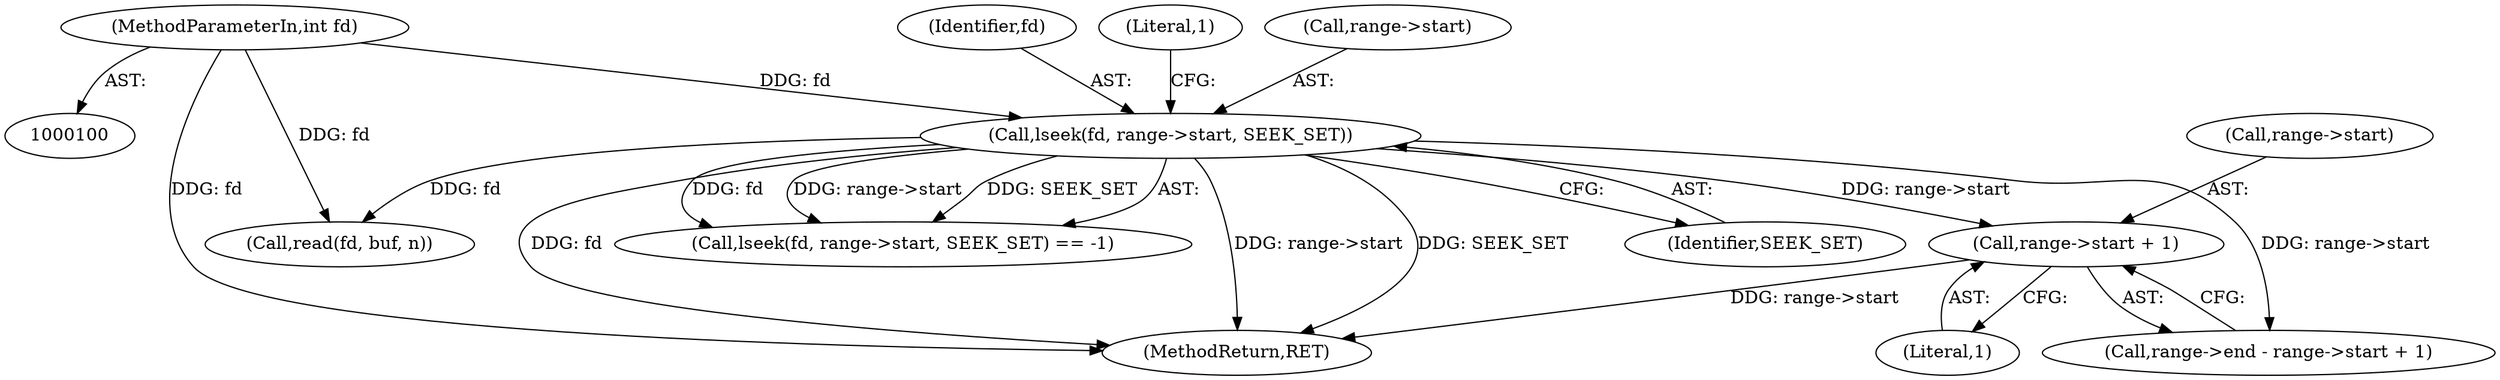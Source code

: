 digraph "1_src_142cfc82b932bc211218fbd7bdda8c7ce83f19df@pointer" {
"1000127" [label="(Call,range->start + 1)"];
"1000111" [label="(Call,lseek(fd, range->start, SEEK_SET))"];
"1000101" [label="(MethodParameterIn,int fd)"];
"1000113" [label="(Call,range->start)"];
"1000116" [label="(Identifier,SEEK_SET)"];
"1000128" [label="(Call,range->start)"];
"1000112" [label="(Identifier,fd)"];
"1000111" [label="(Call,lseek(fd, range->start, SEEK_SET))"];
"1000110" [label="(Call,lseek(fd, range->start, SEEK_SET) == -1)"];
"1000131" [label="(Literal,1)"];
"1000162" [label="(MethodReturn,RET)"];
"1000101" [label="(MethodParameterIn,int fd)"];
"1000145" [label="(Call,read(fd, buf, n))"];
"1000127" [label="(Call,range->start + 1)"];
"1000118" [label="(Literal,1)"];
"1000123" [label="(Call,range->end - range->start + 1)"];
"1000127" -> "1000123"  [label="AST: "];
"1000127" -> "1000131"  [label="CFG: "];
"1000128" -> "1000127"  [label="AST: "];
"1000131" -> "1000127"  [label="AST: "];
"1000123" -> "1000127"  [label="CFG: "];
"1000127" -> "1000162"  [label="DDG: range->start"];
"1000111" -> "1000127"  [label="DDG: range->start"];
"1000111" -> "1000110"  [label="AST: "];
"1000111" -> "1000116"  [label="CFG: "];
"1000112" -> "1000111"  [label="AST: "];
"1000113" -> "1000111"  [label="AST: "];
"1000116" -> "1000111"  [label="AST: "];
"1000118" -> "1000111"  [label="CFG: "];
"1000111" -> "1000162"  [label="DDG: fd"];
"1000111" -> "1000162"  [label="DDG: range->start"];
"1000111" -> "1000162"  [label="DDG: SEEK_SET"];
"1000111" -> "1000110"  [label="DDG: fd"];
"1000111" -> "1000110"  [label="DDG: range->start"];
"1000111" -> "1000110"  [label="DDG: SEEK_SET"];
"1000101" -> "1000111"  [label="DDG: fd"];
"1000111" -> "1000123"  [label="DDG: range->start"];
"1000111" -> "1000145"  [label="DDG: fd"];
"1000101" -> "1000100"  [label="AST: "];
"1000101" -> "1000162"  [label="DDG: fd"];
"1000101" -> "1000145"  [label="DDG: fd"];
}
